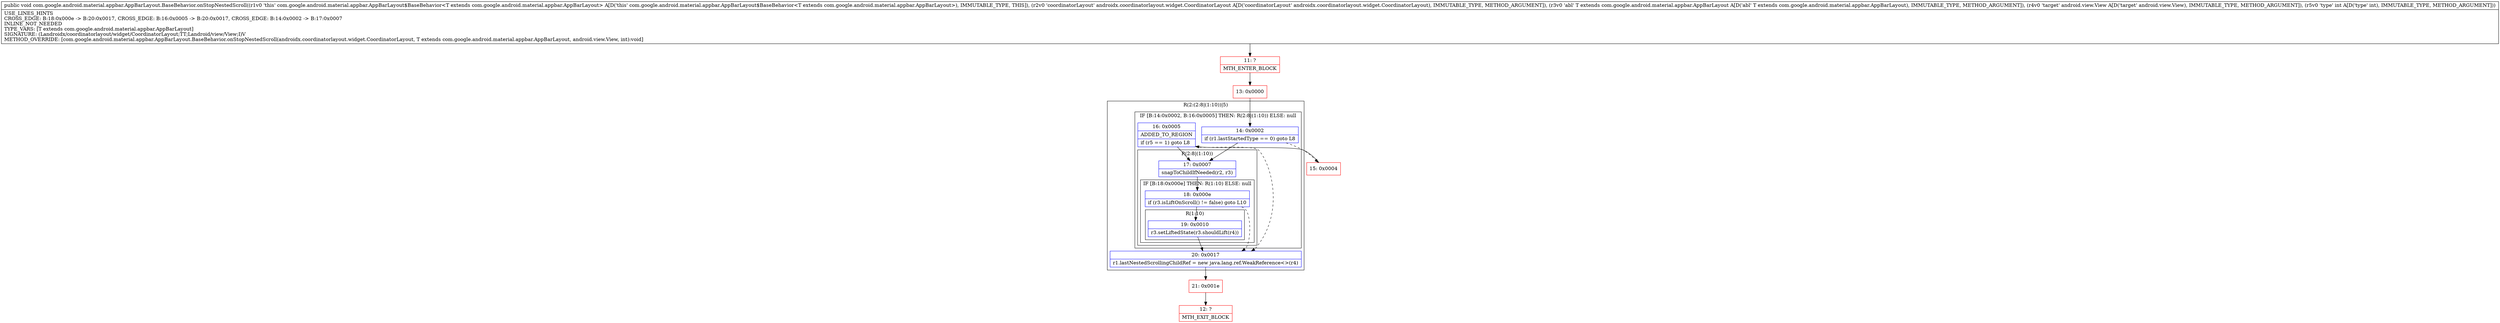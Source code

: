 digraph "CFG forcom.google.android.material.appbar.AppBarLayout.BaseBehavior.onStopNestedScroll(Landroidx\/coordinatorlayout\/widget\/CoordinatorLayout;Lcom\/google\/android\/material\/appbar\/AppBarLayout;Landroid\/view\/View;I)V" {
subgraph cluster_Region_544459198 {
label = "R(2:(2:8|(1:10))|5)";
node [shape=record,color=blue];
subgraph cluster_IfRegion_1680554558 {
label = "IF [B:14:0x0002, B:16:0x0005] THEN: R(2:8|(1:10)) ELSE: null";
node [shape=record,color=blue];
Node_14 [shape=record,label="{14\:\ 0x0002|if (r1.lastStartedType == 0) goto L8\l}"];
Node_16 [shape=record,label="{16\:\ 0x0005|ADDED_TO_REGION\l|if (r5 == 1) goto L8\l}"];
subgraph cluster_Region_1212787346 {
label = "R(2:8|(1:10))";
node [shape=record,color=blue];
Node_17 [shape=record,label="{17\:\ 0x0007|snapToChildIfNeeded(r2, r3)\l}"];
subgraph cluster_IfRegion_1809326898 {
label = "IF [B:18:0x000e] THEN: R(1:10) ELSE: null";
node [shape=record,color=blue];
Node_18 [shape=record,label="{18\:\ 0x000e|if (r3.isLiftOnScroll() != false) goto L10\l}"];
subgraph cluster_Region_1431845326 {
label = "R(1:10)";
node [shape=record,color=blue];
Node_19 [shape=record,label="{19\:\ 0x0010|r3.setLiftedState(r3.shouldLift(r4))\l}"];
}
}
}
}
Node_20 [shape=record,label="{20\:\ 0x0017|r1.lastNestedScrollingChildRef = new java.lang.ref.WeakReference\<\>(r4)\l}"];
}
Node_11 [shape=record,color=red,label="{11\:\ ?|MTH_ENTER_BLOCK\l}"];
Node_13 [shape=record,color=red,label="{13\:\ 0x0000}"];
Node_15 [shape=record,color=red,label="{15\:\ 0x0004}"];
Node_21 [shape=record,color=red,label="{21\:\ 0x001e}"];
Node_12 [shape=record,color=red,label="{12\:\ ?|MTH_EXIT_BLOCK\l}"];
MethodNode[shape=record,label="{public void com.google.android.material.appbar.AppBarLayout.BaseBehavior.onStopNestedScroll((r1v0 'this' com.google.android.material.appbar.AppBarLayout$BaseBehavior\<T extends com.google.android.material.appbar.AppBarLayout\> A[D('this' com.google.android.material.appbar.AppBarLayout$BaseBehavior\<T extends com.google.android.material.appbar.AppBarLayout\>), IMMUTABLE_TYPE, THIS]), (r2v0 'coordinatorLayout' androidx.coordinatorlayout.widget.CoordinatorLayout A[D('coordinatorLayout' androidx.coordinatorlayout.widget.CoordinatorLayout), IMMUTABLE_TYPE, METHOD_ARGUMENT]), (r3v0 'abl' T extends com.google.android.material.appbar.AppBarLayout A[D('abl' T extends com.google.android.material.appbar.AppBarLayout), IMMUTABLE_TYPE, METHOD_ARGUMENT]), (r4v0 'target' android.view.View A[D('target' android.view.View), IMMUTABLE_TYPE, METHOD_ARGUMENT]), (r5v0 'type' int A[D('type' int), IMMUTABLE_TYPE, METHOD_ARGUMENT]))  | USE_LINES_HINTS\lCROSS_EDGE: B:18:0x000e \-\> B:20:0x0017, CROSS_EDGE: B:16:0x0005 \-\> B:20:0x0017, CROSS_EDGE: B:14:0x0002 \-\> B:17:0x0007\lINLINE_NOT_NEEDED\lTYPE_VARS: [T extends com.google.android.material.appbar.AppBarLayout]\lSIGNATURE: (Landroidx\/coordinatorlayout\/widget\/CoordinatorLayout;TT;Landroid\/view\/View;I)V\lMETHOD_OVERRIDE: [com.google.android.material.appbar.AppBarLayout.BaseBehavior.onStopNestedScroll(androidx.coordinatorlayout.widget.CoordinatorLayout, T extends com.google.android.material.appbar.AppBarLayout, android.view.View, int):void]\l}"];
MethodNode -> Node_11;Node_14 -> Node_15[style=dashed];
Node_14 -> Node_17;
Node_16 -> Node_17;
Node_16 -> Node_20[style=dashed];
Node_17 -> Node_18;
Node_18 -> Node_19;
Node_18 -> Node_20[style=dashed];
Node_19 -> Node_20;
Node_20 -> Node_21;
Node_11 -> Node_13;
Node_13 -> Node_14;
Node_15 -> Node_16;
Node_21 -> Node_12;
}


